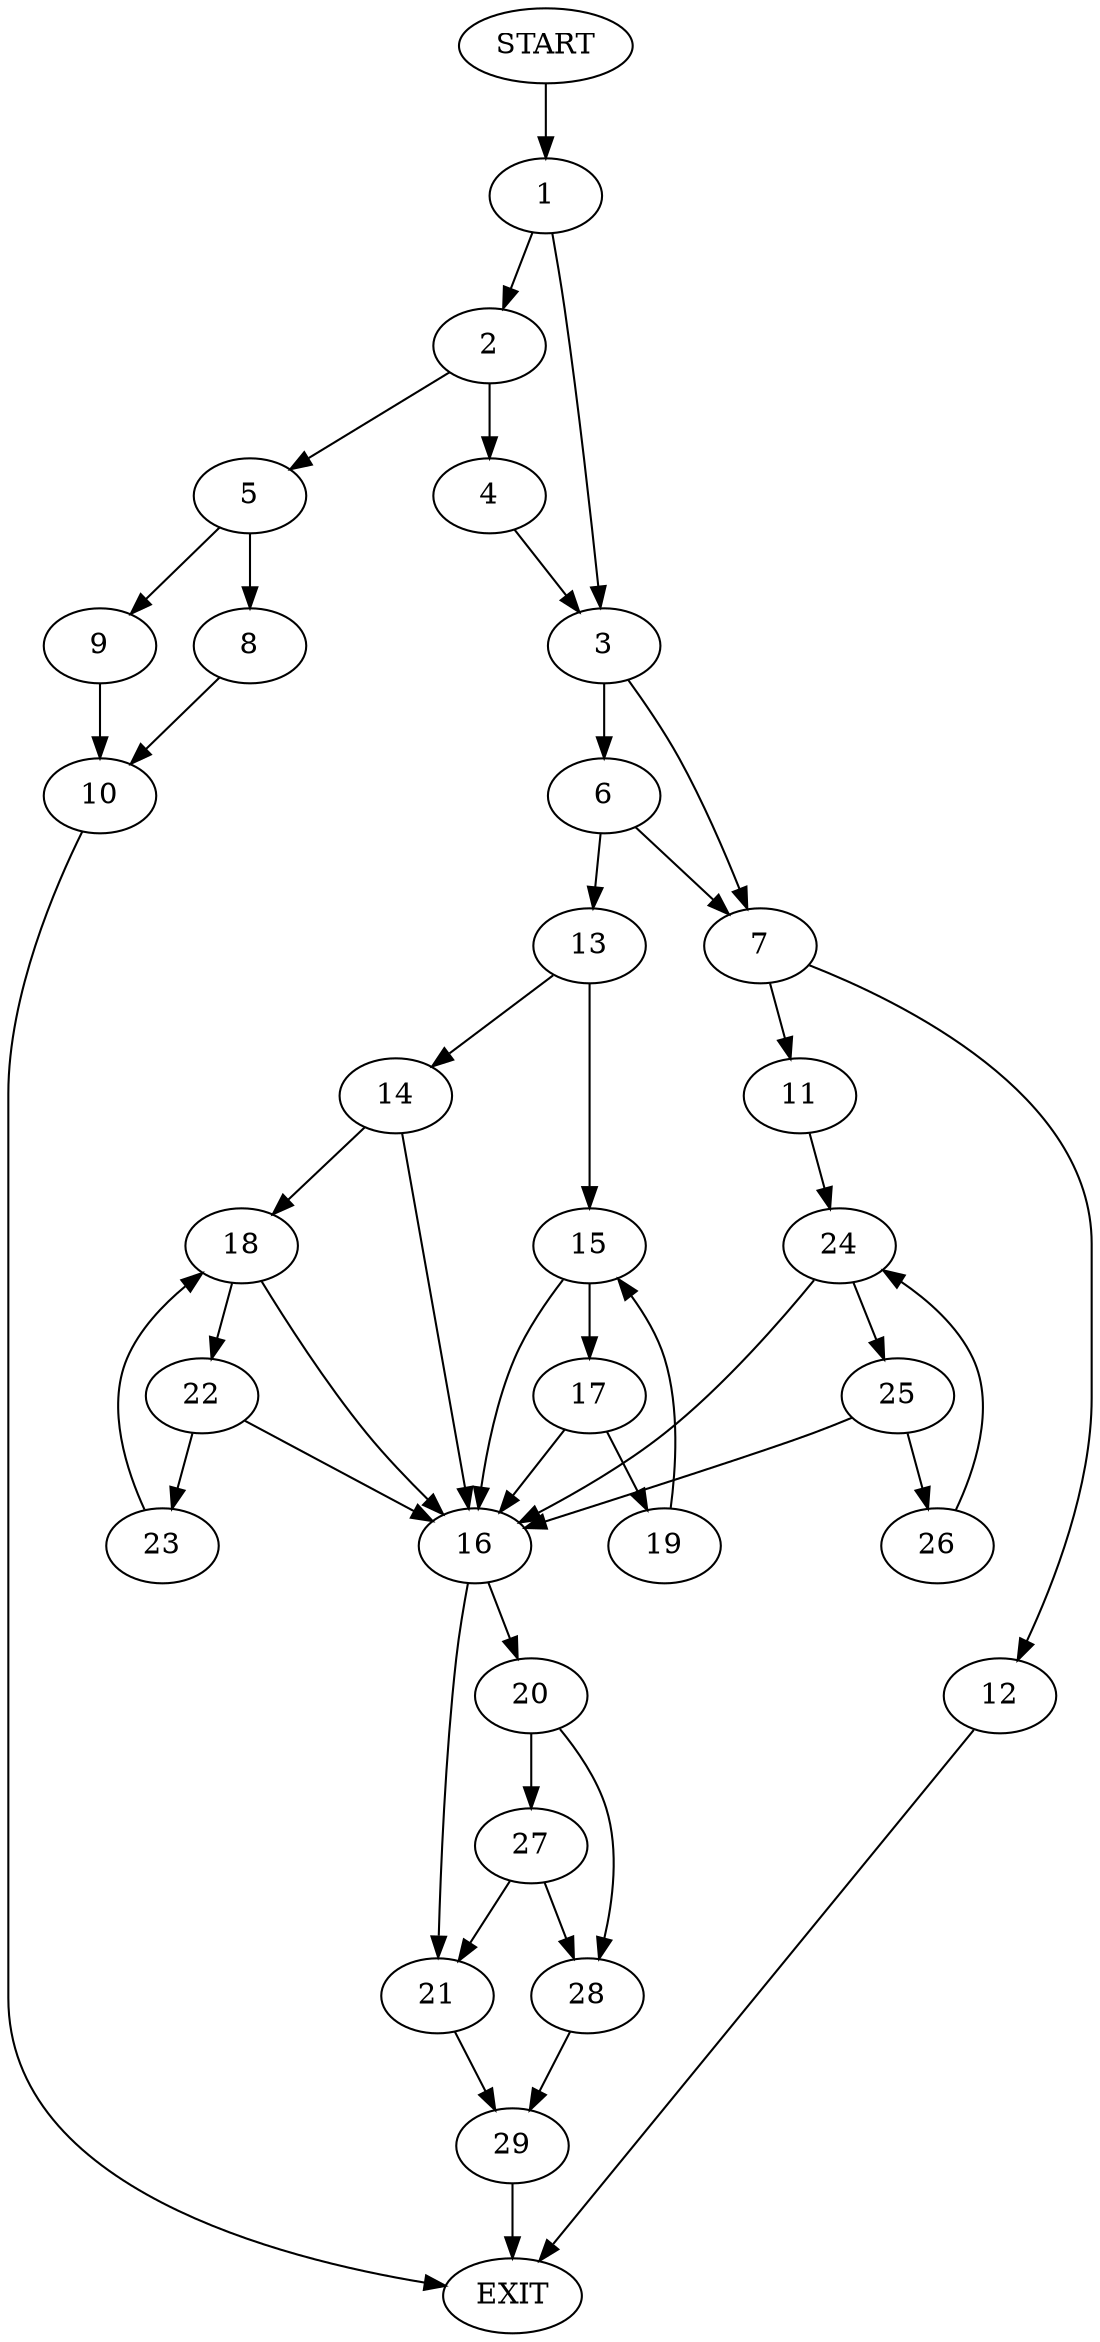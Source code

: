 digraph {
0 [label="START"]
30 [label="EXIT"]
0 -> 1
1 -> 2
1 -> 3
2 -> 4
2 -> 5
3 -> 6
3 -> 7
4 -> 3
5 -> 8
5 -> 9
8 -> 10
9 -> 10
10 -> 30
7 -> 11
7 -> 12
6 -> 7
6 -> 13
13 -> 14
13 -> 15
15 -> 16
15 -> 17
14 -> 16
14 -> 18
17 -> 16
17 -> 19
16 -> 20
16 -> 21
19 -> 15
18 -> 16
18 -> 22
22 -> 16
22 -> 23
23 -> 18
11 -> 24
12 -> 30
24 -> 16
24 -> 25
25 -> 16
25 -> 26
26 -> 24
20 -> 27
20 -> 28
21 -> 29
28 -> 29
27 -> 21
27 -> 28
29 -> 30
}
